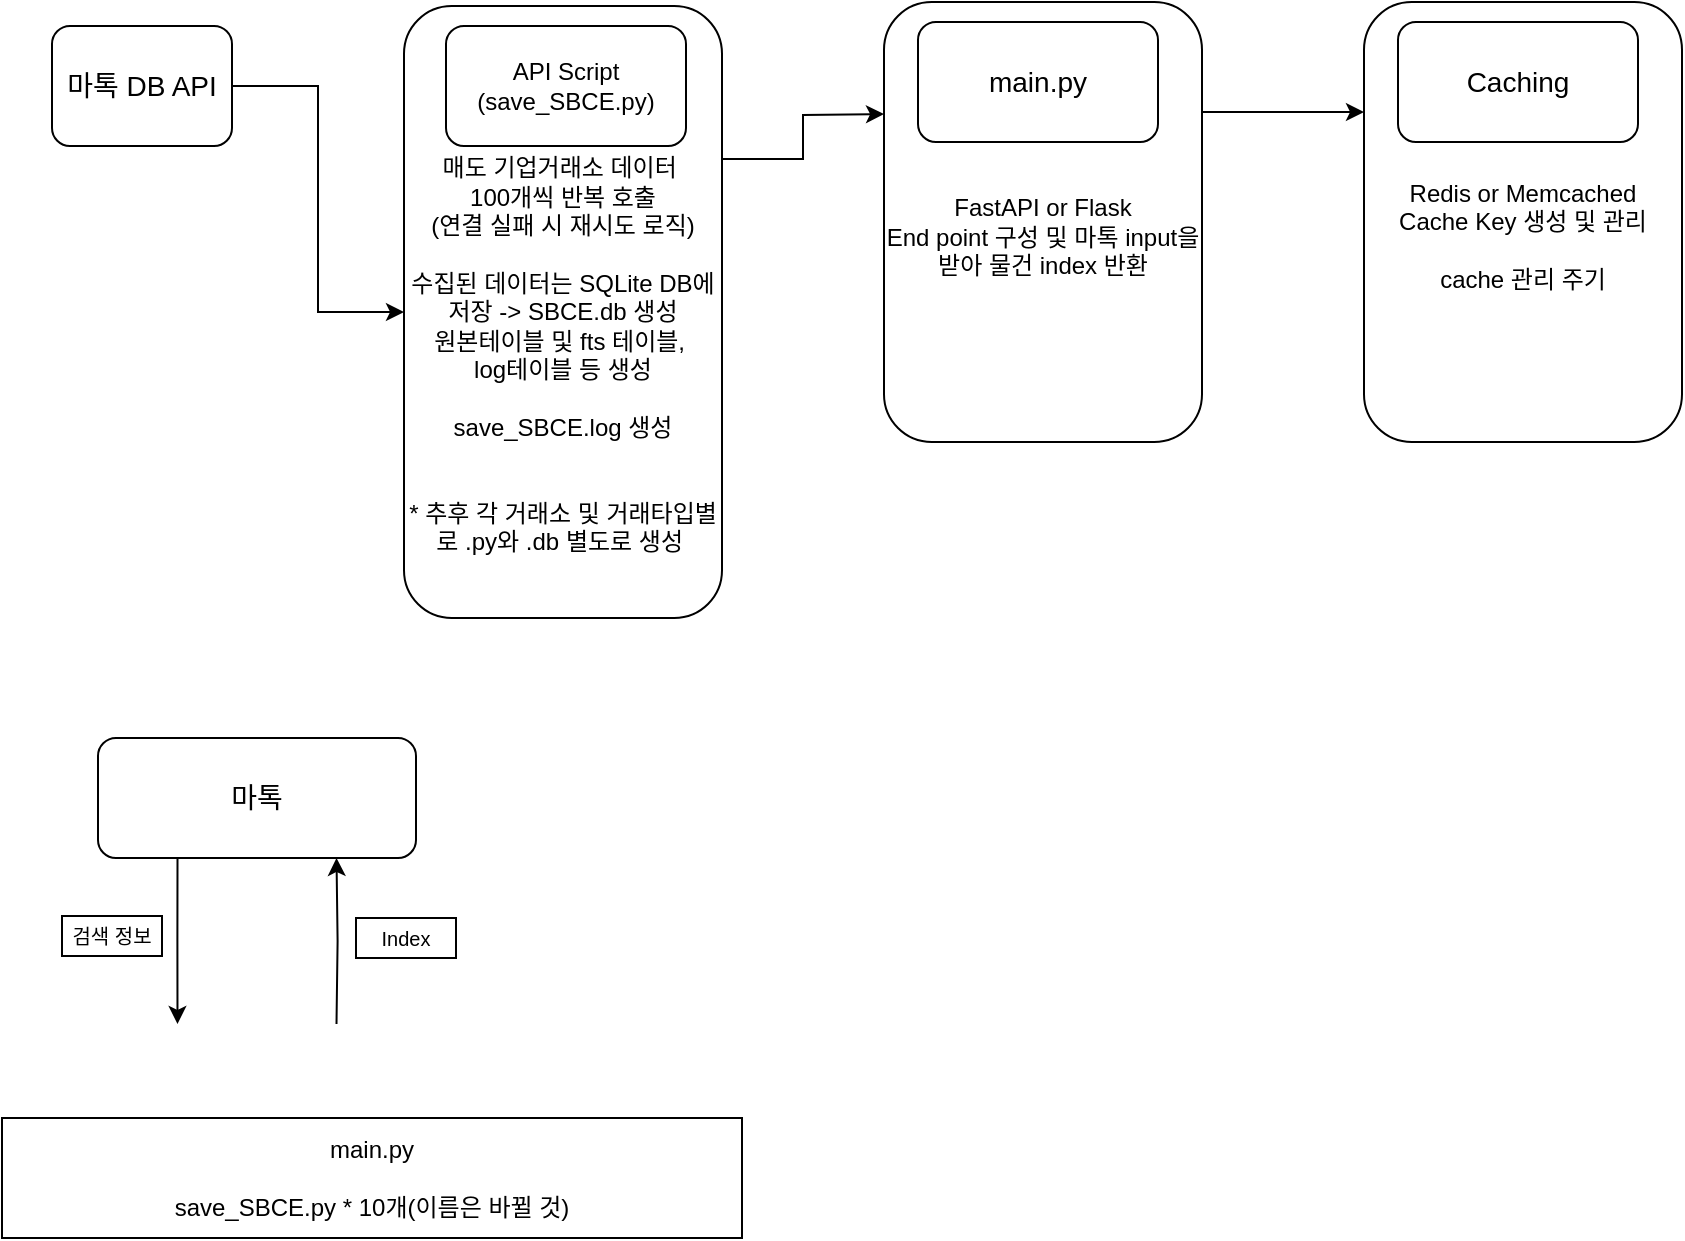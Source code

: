 <mxfile version="24.7.6">
  <diagram id="yPxyJZ8AM_hMuL3Unpa9" name="complex gitflow">
    <mxGraphModel dx="1687" dy="832" grid="1" gridSize="10" guides="1" tooltips="1" connect="1" arrows="1" fold="1" page="1" pageScale="1" pageWidth="1100" pageHeight="850" math="0" shadow="0">
      <root>
        <mxCell id="0" />
        <mxCell id="1" parent="0" />
        <mxCell id="Ud2c-rGIMPgrmA5Fe9ls-14" style="edgeStyle=orthogonalEdgeStyle;rounded=0;orthogonalLoop=1;jettySize=auto;html=1;exitX=1;exitY=0.25;exitDx=0;exitDy=0;entryX=0;entryY=0.25;entryDx=0;entryDy=0;" edge="1" parent="1" source="Ud2c-rGIMPgrmA5Fe9ls-7">
          <mxGeometry relative="1" as="geometry">
            <mxPoint x="441" y="208" as="targetPoint" />
          </mxGeometry>
        </mxCell>
        <mxCell id="Ud2c-rGIMPgrmA5Fe9ls-7" value="&lt;div&gt;&lt;font style=&quot;font-size: 12px;&quot;&gt;&lt;br&gt;&lt;/font&gt;&lt;/div&gt;&lt;div&gt;&lt;font style=&quot;font-size: 12px;&quot;&gt;&lt;br&gt;&lt;/font&gt;&lt;/div&gt;&lt;div&gt;&lt;br&gt;&lt;/div&gt;&lt;font style=&quot;font-size: 12px;&quot;&gt;매도 기업거래소 데이터&amp;nbsp;&lt;/font&gt;&lt;div&gt;&lt;font style=&quot;font-size: 12px;&quot;&gt;100개씩 반복 호출&lt;/font&gt;&lt;div&gt;(연결 실패 시 재시도 로직)&lt;br&gt;&lt;div style=&quot;&quot;&gt;&lt;font style=&quot;font-size: 12px;&quot;&gt;&lt;br&gt;&lt;/font&gt;&lt;/div&gt;&lt;div style=&quot;&quot;&gt;&lt;font style=&quot;font-size: 12px;&quot;&gt;수집된 데이터는 SQLite DB에 저장 -&amp;gt; SBCE.db 생성&lt;/font&gt;&lt;/div&gt;&lt;/div&gt;&lt;div style=&quot;&quot;&gt;원본테이블 및 fts 테이블,&amp;nbsp;&lt;/div&gt;&lt;div style=&quot;&quot;&gt;log테이블 등 생성&lt;/div&gt;&lt;div style=&quot;&quot;&gt;&lt;br&gt;&lt;/div&gt;&lt;div style=&quot;&quot;&gt;save_SBCE.log 생성&lt;/div&gt;&lt;div style=&quot;&quot;&gt;&lt;br&gt;&lt;/div&gt;&lt;div style=&quot;&quot;&gt;&lt;br&gt;&lt;/div&gt;&lt;div style=&quot;&quot;&gt;* 추후 각 거래소 및 거래타입별로 .py와 .db 별도로 생성&amp;nbsp;&lt;/div&gt;&lt;/div&gt;" style="rounded=1;whiteSpace=wrap;html=1;align=center;" vertex="1" parent="1">
          <mxGeometry x="201" y="154" width="159" height="306" as="geometry" />
        </mxCell>
        <mxCell id="Ud2c-rGIMPgrmA5Fe9ls-15" value="" style="edgeStyle=orthogonalEdgeStyle;rounded=0;orthogonalLoop=1;jettySize=auto;html=1;" edge="1" parent="1" source="Ud2c-rGIMPgrmA5Fe9ls-4" target="Ud2c-rGIMPgrmA5Fe9ls-7">
          <mxGeometry relative="1" as="geometry" />
        </mxCell>
        <mxCell id="Ud2c-rGIMPgrmA5Fe9ls-4" value="&lt;font style=&quot;font-size: 14px;&quot;&gt;마톡 DB API&lt;/font&gt;" style="rounded=1;whiteSpace=wrap;html=1;" vertex="1" parent="1">
          <mxGeometry x="25" y="164" width="90" height="60" as="geometry" />
        </mxCell>
        <mxCell id="Ud2c-rGIMPgrmA5Fe9ls-5" value="API Script&lt;div&gt;(save_SBCE.py)&lt;/div&gt;" style="rounded=1;whiteSpace=wrap;html=1;" vertex="1" parent="1">
          <mxGeometry x="222" y="164" width="120" height="60" as="geometry" />
        </mxCell>
        <mxCell id="Ud2c-rGIMPgrmA5Fe9ls-21" style="edgeStyle=orthogonalEdgeStyle;rounded=0;orthogonalLoop=1;jettySize=auto;html=1;exitX=0.25;exitY=1;exitDx=0;exitDy=0;entryX=0.25;entryY=0;entryDx=0;entryDy=0;" edge="1" parent="1" source="Ud2c-rGIMPgrmA5Fe9ls-19">
          <mxGeometry relative="1" as="geometry">
            <mxPoint x="98" y="590" as="sourcePoint" />
            <mxPoint x="87.75" y="663" as="targetPoint" />
          </mxGeometry>
        </mxCell>
        <mxCell id="Ud2c-rGIMPgrmA5Fe9ls-27" style="edgeStyle=orthogonalEdgeStyle;rounded=0;orthogonalLoop=1;jettySize=auto;html=1;exitX=1;exitY=0.25;exitDx=0;exitDy=0;entryX=0;entryY=0.25;entryDx=0;entryDy=0;" edge="1" parent="1" source="Ud2c-rGIMPgrmA5Fe9ls-16" target="Ud2c-rGIMPgrmA5Fe9ls-25">
          <mxGeometry relative="1" as="geometry" />
        </mxCell>
        <mxCell id="Ud2c-rGIMPgrmA5Fe9ls-16" value="&lt;div&gt;&lt;font style=&quot;font-size: 12px;&quot;&gt;&lt;br&gt;&lt;/font&gt;&lt;/div&gt;&lt;div&gt;FastAPI or Flask&lt;br&gt;&lt;/div&gt;&lt;div&gt;End point 구성 및 마톡 input을 받아 물건 index 반환&lt;/div&gt;" style="rounded=1;whiteSpace=wrap;html=1;align=center;" vertex="1" parent="1">
          <mxGeometry x="441" y="152" width="159" height="220" as="geometry" />
        </mxCell>
        <mxCell id="Ud2c-rGIMPgrmA5Fe9ls-17" value="&lt;span style=&quot;font-size: 14px;&quot;&gt;main.py&lt;/span&gt;" style="rounded=1;whiteSpace=wrap;html=1;" vertex="1" parent="1">
          <mxGeometry x="458" y="162" width="120" height="60" as="geometry" />
        </mxCell>
        <mxCell id="Ud2c-rGIMPgrmA5Fe9ls-22" style="edgeStyle=orthogonalEdgeStyle;rounded=0;orthogonalLoop=1;jettySize=auto;html=1;exitX=0.75;exitY=0;exitDx=0;exitDy=0;entryX=0.75;entryY=1;entryDx=0;entryDy=0;" edge="1" parent="1" target="Ud2c-rGIMPgrmA5Fe9ls-19">
          <mxGeometry relative="1" as="geometry">
            <mxPoint x="167.25" y="663" as="sourcePoint" />
            <mxPoint x="157" y="590" as="targetPoint" />
          </mxGeometry>
        </mxCell>
        <mxCell id="Ud2c-rGIMPgrmA5Fe9ls-19" value="&lt;font style=&quot;font-size: 14px;&quot;&gt;마톡&lt;/font&gt;" style="rounded=1;whiteSpace=wrap;html=1;" vertex="1" parent="1">
          <mxGeometry x="48" y="520" width="159" height="60" as="geometry" />
        </mxCell>
        <mxCell id="Ud2c-rGIMPgrmA5Fe9ls-23" value="&lt;font style=&quot;font-size: 10px;&quot;&gt;검색 정보&lt;/font&gt;" style="whiteSpace=wrap;html=1;" vertex="1" parent="1">
          <mxGeometry x="30" y="609" width="50" height="20" as="geometry" />
        </mxCell>
        <mxCell id="Ud2c-rGIMPgrmA5Fe9ls-24" value="&lt;span style=&quot;font-size: 10px;&quot;&gt;Index&lt;/span&gt;" style="whiteSpace=wrap;html=1;" vertex="1" parent="1">
          <mxGeometry x="177" y="610" width="50" height="20" as="geometry" />
        </mxCell>
        <mxCell id="Ud2c-rGIMPgrmA5Fe9ls-25" value="&lt;div&gt;&lt;font style=&quot;font-size: 12px;&quot;&gt;&lt;br&gt;&lt;/font&gt;&lt;/div&gt;&lt;div&gt;Redis or Memcached&lt;/div&gt;&lt;div&gt;Cache Key 생성 및 관리&lt;/div&gt;&lt;div&gt;&lt;br&gt;&lt;/div&gt;&lt;div&gt;cache 관리 주기&lt;/div&gt;" style="rounded=1;whiteSpace=wrap;html=1;align=center;" vertex="1" parent="1">
          <mxGeometry x="681" y="152" width="159" height="220" as="geometry" />
        </mxCell>
        <mxCell id="Ud2c-rGIMPgrmA5Fe9ls-26" value="&lt;span style=&quot;font-size: 14px;&quot;&gt;Caching&lt;/span&gt;" style="rounded=1;whiteSpace=wrap;html=1;" vertex="1" parent="1">
          <mxGeometry x="698" y="162" width="120" height="60" as="geometry" />
        </mxCell>
        <mxCell id="Ud2c-rGIMPgrmA5Fe9ls-30" value="main.py&lt;div&gt;&lt;br&gt;&lt;/div&gt;&lt;div&gt;save_SBCE.py * 10개(이름은 바뀔 것)&lt;/div&gt;" style="whiteSpace=wrap;html=1;" vertex="1" parent="1">
          <mxGeometry y="710" width="370" height="60" as="geometry" />
        </mxCell>
      </root>
    </mxGraphModel>
  </diagram>
</mxfile>
